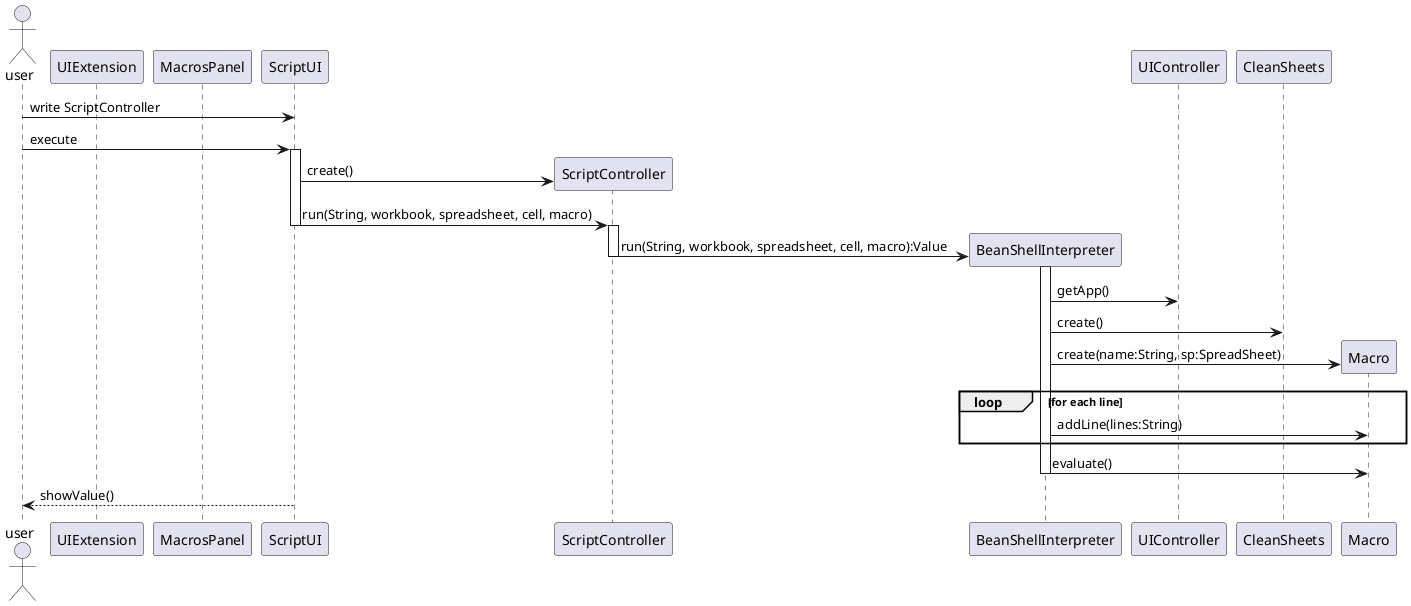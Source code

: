 
@startuml beanshell_7.3_DS.png
    skinparam handwritten false
    skinparam monochrome false
    skinparam packageStyle rect
    skinparam defaultFontName FG Virgil
    skinparam shadowing false
actor user
participant UIExtension 
participant MacrosPanel
participant ScriptUI




user -> ScriptUI : write ScriptController
user -> ScriptUI : execute
activate ScriptUI
create ScriptController
ScriptUI -> ScriptController : create()
ScriptUI -> ScriptController : run(String, workbook, spreadsheet, cell, macro)
deactivate ScriptUI
activate ScriptController
create BeanShellInterpreter
ScriptController -> BeanShellInterpreter : run(String, workbook, spreadsheet, cell, macro):Value
deactivate ScriptController
activate BeanShellInterpreter


participant UIController
BeanShellInterpreter -> UIController : getApp()
participant CleanSheets
BeanShellInterpreter -> CleanSheets : create()


create Macro
BeanShellInterpreter -> Macro : create(name:String, sp:SpreadSheet)
loop for each line
    BeanShellInterpreter -> Macro : addLine(lines:String)
end loop


BeanShellInterpreter -> Macro : evaluate()

deactivate BeanShellInterpreter
ScriptUI --> user : showValue()
deactivate ScriptUI

@enduml
